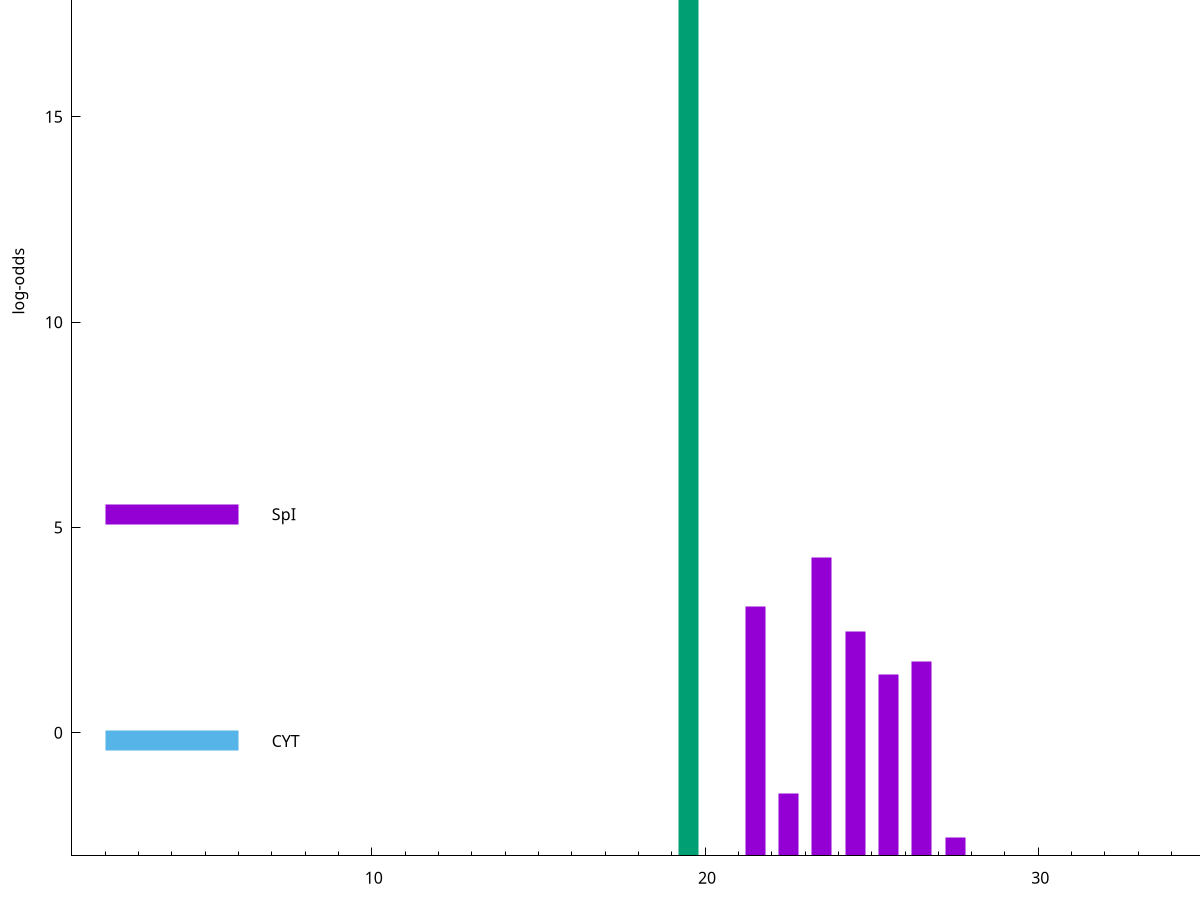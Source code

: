 set title "LipoP predictions for SRR4017922.gff"
set size 2., 1.4
set xrange [1:70] 
set mxtics 10
set yrange [-3:25]
set y2range [0:28]
set ylabel "log-odds"
set term postscript eps color solid "Helvetica" 30
set output "SRR4017922.gff.eps"
set arrow from 2,20.7235 to 6,20.7235 nohead lt 2 lw 20
set label "SpII" at 7,20.7235
set arrow from 2,5.32307 to 6,5.32307 nohead lt 1 lw 20
set label "SpI" at 7,5.32307
set arrow from 2,-0.200913 to 6,-0.200913 nohead lt 3 lw 20
set label "CYT" at 7,-0.200913
set arrow from 2,20.7235 to 6,20.7235 nohead lt 2 lw 20
set label "SpII" at 7,20.7235
# NOTE: The scores below are the log-odds scores with the threshold
# NOTE: subtracted (a hack to make gnuplot make the histogram all
# NOTE: look nice).
plot "-" axes x1y2 title "" with impulses lt 2 lw 20, "-" axes x1y2 title "" with impulses lt 1 lw 20
19.500000 23.723500
e
23.500000 7.270810
21.500000 6.083770
24.500000 5.477370
26.500000 4.728210
25.500000 4.427680
22.500000 1.529690
27.500000 0.456270
e
exit
